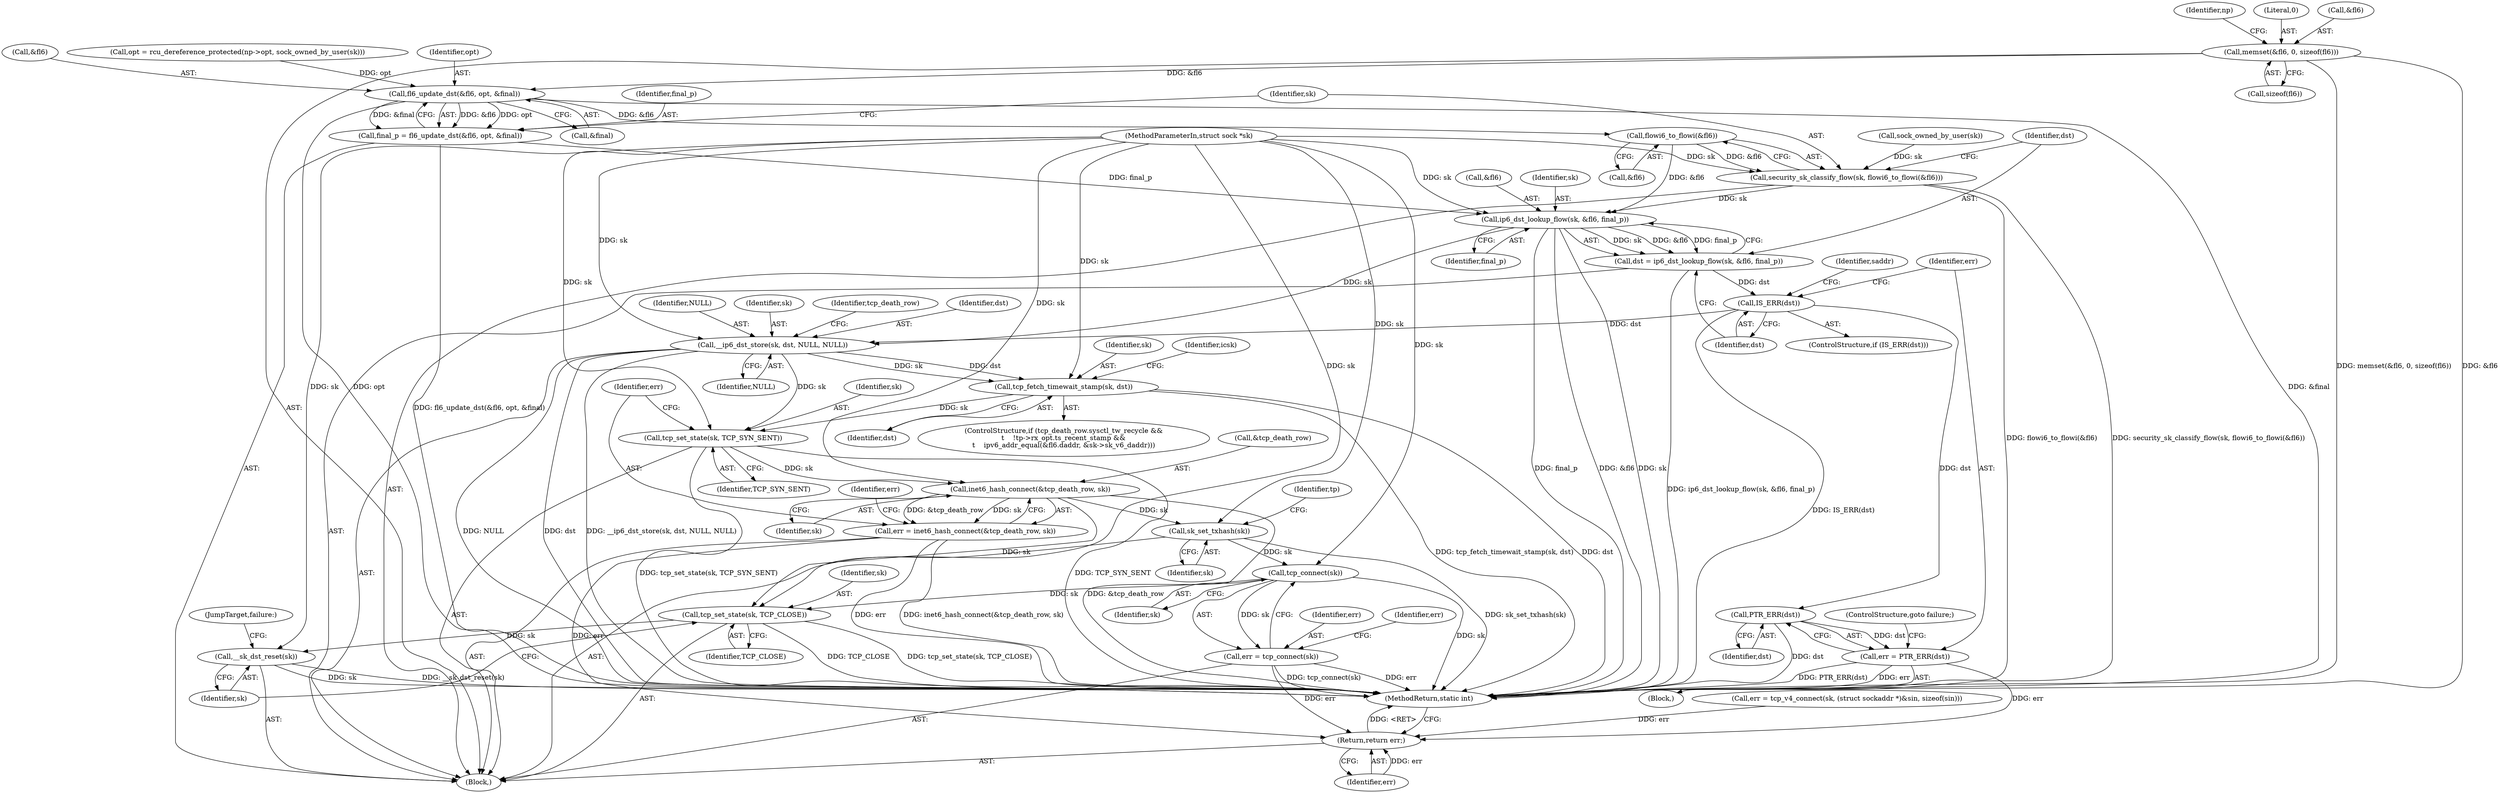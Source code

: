 digraph "0_linux_45f6fad84cc305103b28d73482b344d7f5b76f39_15@API" {
"1000163" [label="(Call,memset(&fl6, 0, sizeof(fl6)))"];
"1000517" [label="(Call,fl6_update_dst(&fl6, opt, &final))"];
"1000515" [label="(Call,final_p = fl6_update_dst(&fl6, opt, &final))"];
"1000530" [label="(Call,ip6_dst_lookup_flow(sk, &fl6, final_p))"];
"1000528" [label="(Call,dst = ip6_dst_lookup_flow(sk, &fl6, final_p))"];
"1000536" [label="(Call,IS_ERR(dst))"];
"1000541" [label="(Call,PTR_ERR(dst))"];
"1000539" [label="(Call,err = PTR_ERR(dst))"];
"1000715" [label="(Return,return err;)"];
"1000576" [label="(Call,__ip6_dst_store(sk, dst, NULL, NULL))"];
"1000602" [label="(Call,tcp_fetch_timewait_stamp(sk, dst))"];
"1000643" [label="(Call,tcp_set_state(sk, TCP_SYN_SENT))"];
"1000648" [label="(Call,inet6_hash_connect(&tcp_death_row, sk))"];
"1000646" [label="(Call,err = inet6_hash_connect(&tcp_death_row, sk))"];
"1000655" [label="(Call,sk_set_txhash(sk))"];
"1000691" [label="(Call,tcp_connect(sk))"];
"1000689" [label="(Call,err = tcp_connect(sk))"];
"1000699" [label="(Call,tcp_set_state(sk, TCP_CLOSE))"];
"1000702" [label="(Call,__sk_dst_reset(sk))"];
"1000525" [label="(Call,flowi6_to_flowi(&fl6))"];
"1000523" [label="(Call,security_sk_classify_flow(sk, flowi6_to_flowi(&fl6)))"];
"1000529" [label="(Identifier,dst)"];
"1000661" [label="(Identifier,tp)"];
"1000579" [label="(Identifier,NULL)"];
"1000581" [label="(ControlStructure,if (tcp_death_row.sysctl_tw_recycle &&\n\t    !tp->rx_opt.ts_recent_stamp &&\n\t    ipv6_addr_equal(&fl6.daddr, &sk->sk_v6_daddr)))"];
"1000702" [label="(Call,__sk_dst_reset(sk))"];
"1000524" [label="(Identifier,sk)"];
"1000647" [label="(Identifier,err)"];
"1000528" [label="(Call,dst = ip6_dst_lookup_flow(sk, &fl6, final_p))"];
"1000701" [label="(Identifier,TCP_CLOSE)"];
"1000523" [label="(Call,security_sk_classify_flow(sk, flowi6_to_flowi(&fl6)))"];
"1000516" [label="(Identifier,final_p)"];
"1000689" [label="(Call,err = tcp_connect(sk))"];
"1000163" [label="(Call,memset(&fl6, 0, sizeof(fl6)))"];
"1000577" [label="(Identifier,sk)"];
"1000109" [label="(Block,)"];
"1000603" [label="(Identifier,sk)"];
"1000515" [label="(Call,final_p = fl6_update_dst(&fl6, opt, &final))"];
"1000526" [label="(Call,&fl6)"];
"1000651" [label="(Identifier,sk)"];
"1000542" [label="(Identifier,dst)"];
"1000717" [label="(MethodReturn,static int)"];
"1000656" [label="(Identifier,sk)"];
"1000604" [label="(Identifier,dst)"];
"1000520" [label="(Identifier,opt)"];
"1000398" [label="(Call,err = tcp_v4_connect(sk, (struct sockaddr *)&sin, sizeof(sin)))"];
"1000691" [label="(Call,tcp_connect(sk))"];
"1000518" [label="(Call,&fl6)"];
"1000171" [label="(Identifier,np)"];
"1000166" [label="(Literal,0)"];
"1000538" [label="(Block,)"];
"1000543" [label="(ControlStructure,goto failure;)"];
"1000521" [label="(Call,&final)"];
"1000584" [label="(Identifier,tcp_death_row)"];
"1000541" [label="(Call,PTR_ERR(dst))"];
"1000655" [label="(Call,sk_set_txhash(sk))"];
"1000704" [label="(JumpTarget,failure:)"];
"1000517" [label="(Call,fl6_update_dst(&fl6, opt, &final))"];
"1000578" [label="(Identifier,dst)"];
"1000537" [label="(Identifier,dst)"];
"1000699" [label="(Call,tcp_set_state(sk, TCP_CLOSE))"];
"1000546" [label="(Identifier,saddr)"];
"1000607" [label="(Identifier,icsk)"];
"1000536" [label="(Call,IS_ERR(dst))"];
"1000535" [label="(ControlStructure,if (IS_ERR(dst)))"];
"1000602" [label="(Call,tcp_fetch_timewait_stamp(sk, dst))"];
"1000646" [label="(Call,err = inet6_hash_connect(&tcp_death_row, sk))"];
"1000534" [label="(Identifier,final_p)"];
"1000700" [label="(Identifier,sk)"];
"1000164" [label="(Call,&fl6)"];
"1000530" [label="(Call,ip6_dst_lookup_flow(sk, &fl6, final_p))"];
"1000716" [label="(Identifier,err)"];
"1000525" [label="(Call,flowi6_to_flowi(&fl6))"];
"1000507" [label="(Call,opt = rcu_dereference_protected(np->opt, sock_owned_by_user(sk)))"];
"1000643" [label="(Call,tcp_set_state(sk, TCP_SYN_SENT))"];
"1000540" [label="(Identifier,err)"];
"1000648" [label="(Call,inet6_hash_connect(&tcp_death_row, sk))"];
"1000644" [label="(Identifier,sk)"];
"1000690" [label="(Identifier,err)"];
"1000106" [label="(MethodParameterIn,struct sock *sk)"];
"1000692" [label="(Identifier,sk)"];
"1000715" [label="(Return,return err;)"];
"1000703" [label="(Identifier,sk)"];
"1000645" [label="(Identifier,TCP_SYN_SENT)"];
"1000539" [label="(Call,err = PTR_ERR(dst))"];
"1000580" [label="(Identifier,NULL)"];
"1000649" [label="(Call,&tcp_death_row)"];
"1000576" [label="(Call,__ip6_dst_store(sk, dst, NULL, NULL))"];
"1000653" [label="(Identifier,err)"];
"1000167" [label="(Call,sizeof(fl6))"];
"1000694" [label="(Identifier,err)"];
"1000513" [label="(Call,sock_owned_by_user(sk))"];
"1000532" [label="(Call,&fl6)"];
"1000531" [label="(Identifier,sk)"];
"1000163" -> "1000109"  [label="AST: "];
"1000163" -> "1000167"  [label="CFG: "];
"1000164" -> "1000163"  [label="AST: "];
"1000166" -> "1000163"  [label="AST: "];
"1000167" -> "1000163"  [label="AST: "];
"1000171" -> "1000163"  [label="CFG: "];
"1000163" -> "1000717"  [label="DDG: &fl6"];
"1000163" -> "1000717"  [label="DDG: memset(&fl6, 0, sizeof(fl6))"];
"1000163" -> "1000517"  [label="DDG: &fl6"];
"1000517" -> "1000515"  [label="AST: "];
"1000517" -> "1000521"  [label="CFG: "];
"1000518" -> "1000517"  [label="AST: "];
"1000520" -> "1000517"  [label="AST: "];
"1000521" -> "1000517"  [label="AST: "];
"1000515" -> "1000517"  [label="CFG: "];
"1000517" -> "1000717"  [label="DDG: opt"];
"1000517" -> "1000717"  [label="DDG: &final"];
"1000517" -> "1000515"  [label="DDG: &fl6"];
"1000517" -> "1000515"  [label="DDG: opt"];
"1000517" -> "1000515"  [label="DDG: &final"];
"1000507" -> "1000517"  [label="DDG: opt"];
"1000517" -> "1000525"  [label="DDG: &fl6"];
"1000515" -> "1000109"  [label="AST: "];
"1000516" -> "1000515"  [label="AST: "];
"1000524" -> "1000515"  [label="CFG: "];
"1000515" -> "1000717"  [label="DDG: fl6_update_dst(&fl6, opt, &final)"];
"1000515" -> "1000530"  [label="DDG: final_p"];
"1000530" -> "1000528"  [label="AST: "];
"1000530" -> "1000534"  [label="CFG: "];
"1000531" -> "1000530"  [label="AST: "];
"1000532" -> "1000530"  [label="AST: "];
"1000534" -> "1000530"  [label="AST: "];
"1000528" -> "1000530"  [label="CFG: "];
"1000530" -> "1000717"  [label="DDG: sk"];
"1000530" -> "1000717"  [label="DDG: final_p"];
"1000530" -> "1000717"  [label="DDG: &fl6"];
"1000530" -> "1000528"  [label="DDG: sk"];
"1000530" -> "1000528"  [label="DDG: &fl6"];
"1000530" -> "1000528"  [label="DDG: final_p"];
"1000523" -> "1000530"  [label="DDG: sk"];
"1000106" -> "1000530"  [label="DDG: sk"];
"1000525" -> "1000530"  [label="DDG: &fl6"];
"1000530" -> "1000576"  [label="DDG: sk"];
"1000528" -> "1000109"  [label="AST: "];
"1000529" -> "1000528"  [label="AST: "];
"1000537" -> "1000528"  [label="CFG: "];
"1000528" -> "1000717"  [label="DDG: ip6_dst_lookup_flow(sk, &fl6, final_p)"];
"1000528" -> "1000536"  [label="DDG: dst"];
"1000536" -> "1000535"  [label="AST: "];
"1000536" -> "1000537"  [label="CFG: "];
"1000537" -> "1000536"  [label="AST: "];
"1000540" -> "1000536"  [label="CFG: "];
"1000546" -> "1000536"  [label="CFG: "];
"1000536" -> "1000717"  [label="DDG: IS_ERR(dst)"];
"1000536" -> "1000541"  [label="DDG: dst"];
"1000536" -> "1000576"  [label="DDG: dst"];
"1000541" -> "1000539"  [label="AST: "];
"1000541" -> "1000542"  [label="CFG: "];
"1000542" -> "1000541"  [label="AST: "];
"1000539" -> "1000541"  [label="CFG: "];
"1000541" -> "1000717"  [label="DDG: dst"];
"1000541" -> "1000539"  [label="DDG: dst"];
"1000539" -> "1000538"  [label="AST: "];
"1000540" -> "1000539"  [label="AST: "];
"1000543" -> "1000539"  [label="CFG: "];
"1000539" -> "1000717"  [label="DDG: err"];
"1000539" -> "1000717"  [label="DDG: PTR_ERR(dst)"];
"1000539" -> "1000715"  [label="DDG: err"];
"1000715" -> "1000109"  [label="AST: "];
"1000715" -> "1000716"  [label="CFG: "];
"1000716" -> "1000715"  [label="AST: "];
"1000717" -> "1000715"  [label="CFG: "];
"1000715" -> "1000717"  [label="DDG: <RET>"];
"1000716" -> "1000715"  [label="DDG: err"];
"1000689" -> "1000715"  [label="DDG: err"];
"1000646" -> "1000715"  [label="DDG: err"];
"1000398" -> "1000715"  [label="DDG: err"];
"1000576" -> "1000109"  [label="AST: "];
"1000576" -> "1000580"  [label="CFG: "];
"1000577" -> "1000576"  [label="AST: "];
"1000578" -> "1000576"  [label="AST: "];
"1000579" -> "1000576"  [label="AST: "];
"1000580" -> "1000576"  [label="AST: "];
"1000584" -> "1000576"  [label="CFG: "];
"1000576" -> "1000717"  [label="DDG: NULL"];
"1000576" -> "1000717"  [label="DDG: dst"];
"1000576" -> "1000717"  [label="DDG: __ip6_dst_store(sk, dst, NULL, NULL)"];
"1000106" -> "1000576"  [label="DDG: sk"];
"1000576" -> "1000602"  [label="DDG: sk"];
"1000576" -> "1000602"  [label="DDG: dst"];
"1000576" -> "1000643"  [label="DDG: sk"];
"1000602" -> "1000581"  [label="AST: "];
"1000602" -> "1000604"  [label="CFG: "];
"1000603" -> "1000602"  [label="AST: "];
"1000604" -> "1000602"  [label="AST: "];
"1000607" -> "1000602"  [label="CFG: "];
"1000602" -> "1000717"  [label="DDG: tcp_fetch_timewait_stamp(sk, dst)"];
"1000602" -> "1000717"  [label="DDG: dst"];
"1000106" -> "1000602"  [label="DDG: sk"];
"1000602" -> "1000643"  [label="DDG: sk"];
"1000643" -> "1000109"  [label="AST: "];
"1000643" -> "1000645"  [label="CFG: "];
"1000644" -> "1000643"  [label="AST: "];
"1000645" -> "1000643"  [label="AST: "];
"1000647" -> "1000643"  [label="CFG: "];
"1000643" -> "1000717"  [label="DDG: tcp_set_state(sk, TCP_SYN_SENT)"];
"1000643" -> "1000717"  [label="DDG: TCP_SYN_SENT"];
"1000106" -> "1000643"  [label="DDG: sk"];
"1000643" -> "1000648"  [label="DDG: sk"];
"1000648" -> "1000646"  [label="AST: "];
"1000648" -> "1000651"  [label="CFG: "];
"1000649" -> "1000648"  [label="AST: "];
"1000651" -> "1000648"  [label="AST: "];
"1000646" -> "1000648"  [label="CFG: "];
"1000648" -> "1000717"  [label="DDG: &tcp_death_row"];
"1000648" -> "1000646"  [label="DDG: &tcp_death_row"];
"1000648" -> "1000646"  [label="DDG: sk"];
"1000106" -> "1000648"  [label="DDG: sk"];
"1000648" -> "1000655"  [label="DDG: sk"];
"1000648" -> "1000699"  [label="DDG: sk"];
"1000646" -> "1000109"  [label="AST: "];
"1000647" -> "1000646"  [label="AST: "];
"1000653" -> "1000646"  [label="CFG: "];
"1000646" -> "1000717"  [label="DDG: err"];
"1000646" -> "1000717"  [label="DDG: inet6_hash_connect(&tcp_death_row, sk)"];
"1000655" -> "1000109"  [label="AST: "];
"1000655" -> "1000656"  [label="CFG: "];
"1000656" -> "1000655"  [label="AST: "];
"1000661" -> "1000655"  [label="CFG: "];
"1000655" -> "1000717"  [label="DDG: sk_set_txhash(sk)"];
"1000106" -> "1000655"  [label="DDG: sk"];
"1000655" -> "1000691"  [label="DDG: sk"];
"1000691" -> "1000689"  [label="AST: "];
"1000691" -> "1000692"  [label="CFG: "];
"1000692" -> "1000691"  [label="AST: "];
"1000689" -> "1000691"  [label="CFG: "];
"1000691" -> "1000717"  [label="DDG: sk"];
"1000691" -> "1000689"  [label="DDG: sk"];
"1000106" -> "1000691"  [label="DDG: sk"];
"1000691" -> "1000699"  [label="DDG: sk"];
"1000689" -> "1000109"  [label="AST: "];
"1000690" -> "1000689"  [label="AST: "];
"1000694" -> "1000689"  [label="CFG: "];
"1000689" -> "1000717"  [label="DDG: err"];
"1000689" -> "1000717"  [label="DDG: tcp_connect(sk)"];
"1000699" -> "1000109"  [label="AST: "];
"1000699" -> "1000701"  [label="CFG: "];
"1000700" -> "1000699"  [label="AST: "];
"1000701" -> "1000699"  [label="AST: "];
"1000703" -> "1000699"  [label="CFG: "];
"1000699" -> "1000717"  [label="DDG: TCP_CLOSE"];
"1000699" -> "1000717"  [label="DDG: tcp_set_state(sk, TCP_CLOSE)"];
"1000106" -> "1000699"  [label="DDG: sk"];
"1000699" -> "1000702"  [label="DDG: sk"];
"1000702" -> "1000109"  [label="AST: "];
"1000702" -> "1000703"  [label="CFG: "];
"1000703" -> "1000702"  [label="AST: "];
"1000704" -> "1000702"  [label="CFG: "];
"1000702" -> "1000717"  [label="DDG: __sk_dst_reset(sk)"];
"1000702" -> "1000717"  [label="DDG: sk"];
"1000106" -> "1000702"  [label="DDG: sk"];
"1000525" -> "1000523"  [label="AST: "];
"1000525" -> "1000526"  [label="CFG: "];
"1000526" -> "1000525"  [label="AST: "];
"1000523" -> "1000525"  [label="CFG: "];
"1000525" -> "1000523"  [label="DDG: &fl6"];
"1000523" -> "1000109"  [label="AST: "];
"1000524" -> "1000523"  [label="AST: "];
"1000529" -> "1000523"  [label="CFG: "];
"1000523" -> "1000717"  [label="DDG: flowi6_to_flowi(&fl6)"];
"1000523" -> "1000717"  [label="DDG: security_sk_classify_flow(sk, flowi6_to_flowi(&fl6))"];
"1000513" -> "1000523"  [label="DDG: sk"];
"1000106" -> "1000523"  [label="DDG: sk"];
}

